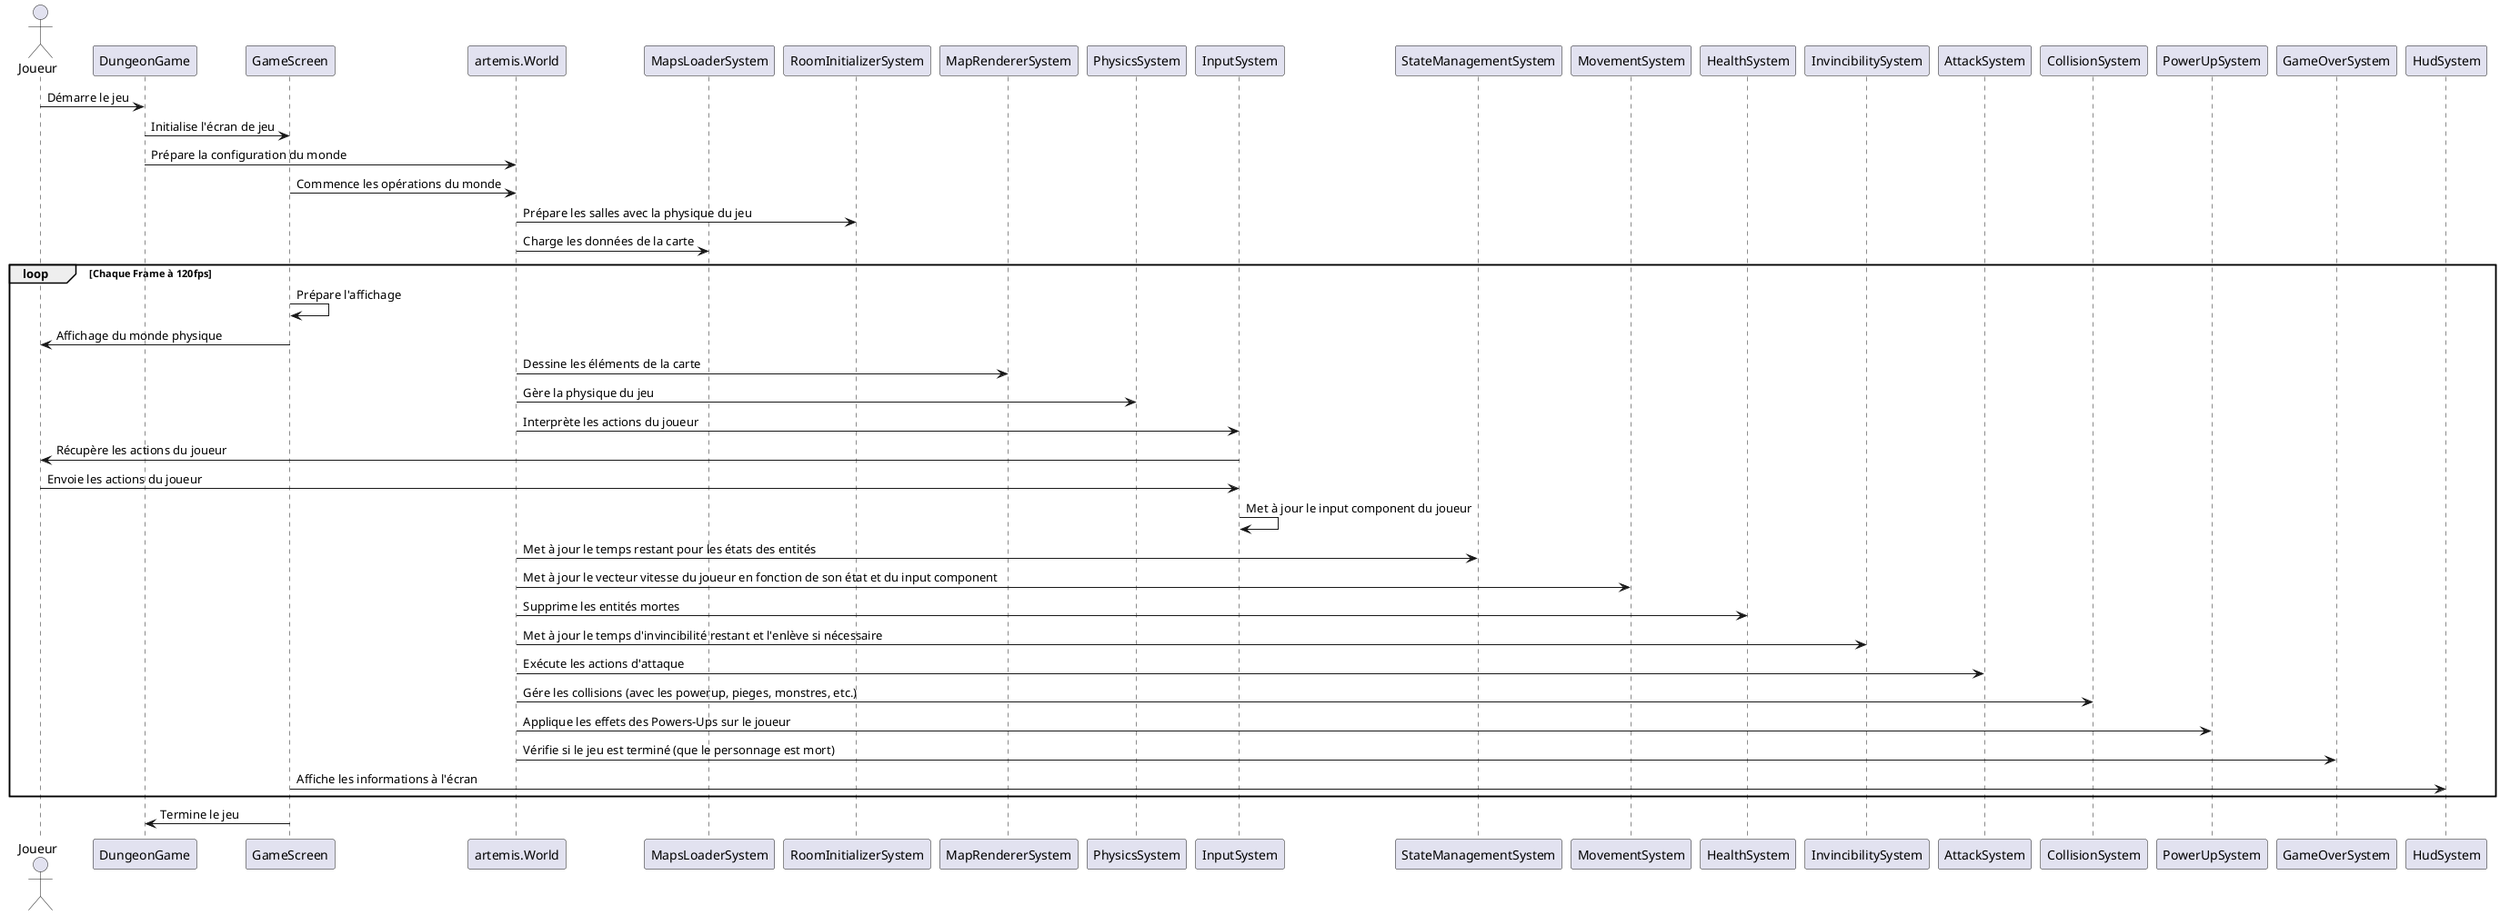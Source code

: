@startuml

actor Joueur as J
participant "DungeonGame" as DG
participant "GameScreen" as GS
participant "artemis.World" as AW
participant "MapsLoaderSystem" as MLS
participant "RoomInitializerSystem" as RIS
participant "MapRendererSystem" as MRS
participant "PhysicsSystem" as PS
participant "InputSystem" as IS
participant "StateManagementSystem" as SMS
participant "MovementSystem" as MS
participant "HealthSystem" as HS
participant "InvincibilitySystem" as INS
participant "AttackSystem" as AS
participant "CollisionSystem" as CS
participant "PowerUpSystem" as PU
participant "GameOverSystem" as GOS
participant "HudSystem" as HUS

J -> DG: Démarre le jeu
DG -> GS: Initialise l'écran de jeu
DG -> AW: Prépare la configuration du monde
GS -> AW: Commence les opérations du monde
AW -> RIS: Prépare les salles avec la physique du jeu
AW -> MLS: Charge les données de la carte
loop Chaque Frame à 120fps
    GS -> GS: Prépare l'affichage
    GS -> J : Affichage du monde physique
    AW -> MRS: Dessine les éléments de la carte
    AW -> PS: Gère la physique du jeu
    AW -> IS: Interprète les actions du joueur
    IS -> J: Récupère les actions du joueur
    J -> IS: Envoie les actions du joueur
    IS -> IS: Met à jour le input component du joueur
    AW -> SMS: Met à jour le temps restant pour les états des entités
    AW -> MS: Met à jour le vecteur vitesse du joueur en fonction de son état et du input component
    AW -> HS: Supprime les entités mortes
    AW -> INS: Met à jour le temps d'invincibilité restant et l'enlève si nécessaire
    AW -> AS: Exécute les actions d'attaque
    AW -> CS: Gére les collisions (avec les powerup, pieges, monstres, etc.)
    AW -> PU : Applique les effets des Powers-Ups sur le joueur
    AW -> GOS: Vérifie si le jeu est terminé (que le personnage est mort)
    GS -> HUS: Affiche les informations à l'écran
end
GS -> DG: Termine le jeu

@enduml

